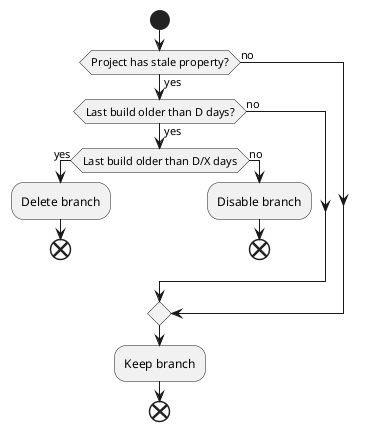 @startuml

start

if (Project has stale property?) then (yes)
    if (Last build older than D days?) then (yes)
        if (Last build older than D/X days) then (yes)
            :Delete branch;
            end
        else (no)
            :Disable branch;
            end
        endif
    else (no)
    endif
else (no)
endif

:Keep branch;
end

@enduml